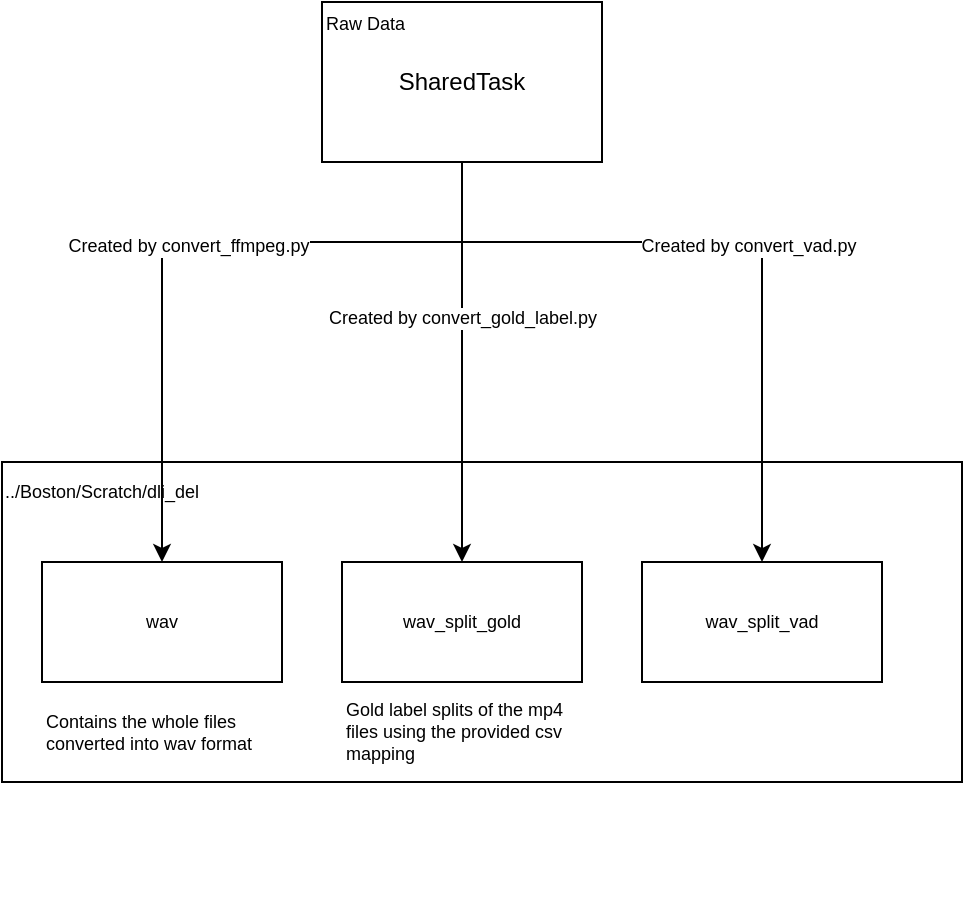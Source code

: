 <mxfile version="20.3.0" type="device" pages="2"><diagram id="Cfy5xg9TLWetqrU5CtBQ" name="Page-1"><mxGraphModel dx="916" dy="642" grid="1" gridSize="10" guides="1" tooltips="1" connect="1" arrows="1" fold="1" page="1" pageScale="1" pageWidth="850" pageHeight="1100" math="0" shadow="0"><root><mxCell id="0"/><mxCell id="1" parent="0"/><mxCell id="orbIjrZo6Uk2jjMzCAEi-3" value="" style="group" vertex="1" connectable="0" parent="1"><mxGeometry x="320" y="40" width="140" height="80" as="geometry"/></mxCell><mxCell id="orbIjrZo6Uk2jjMzCAEi-1" value="SharedTask" style="rounded=0;whiteSpace=wrap;html=1;" vertex="1" parent="orbIjrZo6Uk2jjMzCAEi-3"><mxGeometry width="140" height="80" as="geometry"/></mxCell><mxCell id="orbIjrZo6Uk2jjMzCAEi-2" value="&lt;font style=&quot;font-size: 9px;&quot;&gt;Raw Data&lt;/font&gt;" style="text;html=1;strokeColor=none;fillColor=none;align=left;verticalAlign=middle;whiteSpace=wrap;rounded=0;" vertex="1" parent="orbIjrZo6Uk2jjMzCAEi-3"><mxGeometry width="70" height="20" as="geometry"/></mxCell><mxCell id="orbIjrZo6Uk2jjMzCAEi-7" value="" style="group" vertex="1" connectable="0" parent="1"><mxGeometry x="160" y="200" width="480" height="300" as="geometry"/></mxCell><mxCell id="orbIjrZo6Uk2jjMzCAEi-12" value="" style="group" vertex="1" connectable="0" parent="orbIjrZo6Uk2jjMzCAEi-7"><mxGeometry y="70" width="480" height="230" as="geometry"/></mxCell><mxCell id="orbIjrZo6Uk2jjMzCAEi-5" value="" style="rounded=0;whiteSpace=wrap;html=1;fontSize=9;" vertex="1" parent="orbIjrZo6Uk2jjMzCAEi-12"><mxGeometry width="480" height="160" as="geometry"/></mxCell><mxCell id="orbIjrZo6Uk2jjMzCAEi-8" value="wav" style="rounded=0;whiteSpace=wrap;html=1;fontSize=9;" vertex="1" parent="orbIjrZo6Uk2jjMzCAEi-12"><mxGeometry x="20" y="50" width="120" height="60" as="geometry"/></mxCell><mxCell id="orbIjrZo6Uk2jjMzCAEi-9" value="wav_split_gold" style="rounded=0;whiteSpace=wrap;html=1;fontSize=9;" vertex="1" parent="orbIjrZo6Uk2jjMzCAEi-12"><mxGeometry x="170" y="50" width="120" height="60" as="geometry"/></mxCell><mxCell id="orbIjrZo6Uk2jjMzCAEi-10" value="wav_split_vad" style="rounded=0;whiteSpace=wrap;html=1;fontSize=9;" vertex="1" parent="orbIjrZo6Uk2jjMzCAEi-12"><mxGeometry x="320" y="50" width="120" height="60" as="geometry"/></mxCell><mxCell id="orbIjrZo6Uk2jjMzCAEi-6" value="../Boston/Scratch/dli_del" style="text;html=1;strokeColor=none;fillColor=none;align=center;verticalAlign=middle;whiteSpace=wrap;rounded=0;fontSize=9;" vertex="1" parent="orbIjrZo6Uk2jjMzCAEi-12"><mxGeometry width="100" height="30" as="geometry"/></mxCell><mxCell id="orbIjrZo6Uk2jjMzCAEi-20" value="Contains the whole files converted into wav format" style="text;html=1;strokeColor=none;fillColor=none;align=left;verticalAlign=middle;whiteSpace=wrap;rounded=0;fontSize=9;" vertex="1" parent="orbIjrZo6Uk2jjMzCAEi-12"><mxGeometry x="20" y="110" width="120" height="50" as="geometry"/></mxCell><mxCell id="orbIjrZo6Uk2jjMzCAEi-21" value="Gold label splits of the mp4 files using the provided csv mapping" style="text;html=1;strokeColor=none;fillColor=none;align=left;verticalAlign=middle;whiteSpace=wrap;rounded=0;fontSize=9;" vertex="1" parent="orbIjrZo6Uk2jjMzCAEi-12"><mxGeometry x="170" y="110" width="120" height="50" as="geometry"/></mxCell><mxCell id="orbIjrZo6Uk2jjMzCAEi-11" style="edgeStyle=orthogonalEdgeStyle;rounded=0;orthogonalLoop=1;jettySize=auto;html=1;exitX=0.5;exitY=1;exitDx=0;exitDy=0;entryX=0.5;entryY=0;entryDx=0;entryDy=0;fontSize=9;" edge="1" parent="1" source="orbIjrZo6Uk2jjMzCAEi-1" target="orbIjrZo6Uk2jjMzCAEi-8"><mxGeometry relative="1" as="geometry"><Array as="points"><mxPoint x="390" y="160"/><mxPoint x="240" y="160"/></Array></mxGeometry></mxCell><mxCell id="orbIjrZo6Uk2jjMzCAEi-15" value="Created by convert_ffmpeg.py" style="edgeLabel;html=1;align=center;verticalAlign=middle;resizable=0;points=[];fontSize=9;" vertex="1" connectable="0" parent="orbIjrZo6Uk2jjMzCAEi-11"><mxGeometry x="0.011" y="2" relative="1" as="geometry"><mxPoint as="offset"/></mxGeometry></mxCell><mxCell id="orbIjrZo6Uk2jjMzCAEi-13" style="edgeStyle=orthogonalEdgeStyle;rounded=0;orthogonalLoop=1;jettySize=auto;html=1;exitX=0.5;exitY=1;exitDx=0;exitDy=0;fontSize=9;" edge="1" parent="1" source="orbIjrZo6Uk2jjMzCAEi-1" target="orbIjrZo6Uk2jjMzCAEi-9"><mxGeometry relative="1" as="geometry"/></mxCell><mxCell id="orbIjrZo6Uk2jjMzCAEi-16" value="Created by convert_gold_label.py" style="edgeLabel;html=1;align=center;verticalAlign=middle;resizable=0;points=[];fontSize=9;" vertex="1" connectable="0" parent="orbIjrZo6Uk2jjMzCAEi-13"><mxGeometry x="-0.227" relative="1" as="geometry"><mxPoint as="offset"/></mxGeometry></mxCell><mxCell id="orbIjrZo6Uk2jjMzCAEi-14" style="edgeStyle=orthogonalEdgeStyle;rounded=0;orthogonalLoop=1;jettySize=auto;html=1;exitX=0.5;exitY=1;exitDx=0;exitDy=0;fontSize=9;" edge="1" parent="1" source="orbIjrZo6Uk2jjMzCAEi-1" target="orbIjrZo6Uk2jjMzCAEi-10"><mxGeometry relative="1" as="geometry"><Array as="points"><mxPoint x="390" y="160"/><mxPoint x="540" y="160"/></Array></mxGeometry></mxCell><mxCell id="orbIjrZo6Uk2jjMzCAEi-17" value="Created by convert_vad.py" style="edgeLabel;html=1;align=center;verticalAlign=middle;resizable=0;points=[];fontSize=9;" vertex="1" connectable="0" parent="orbIjrZo6Uk2jjMzCAEi-14"><mxGeometry x="0.043" y="-2" relative="1" as="geometry"><mxPoint as="offset"/></mxGeometry></mxCell></root></mxGraphModel></diagram><diagram id="nVDLWJLM4MDkKugyde-I" name="ASR"><mxGraphModel dx="1106" dy="740" grid="1" gridSize="10" guides="1" tooltips="1" connect="1" arrows="1" fold="1" page="1" pageScale="1" pageWidth="850" pageHeight="1100" math="0" shadow="0"><root><mxCell id="0"/><mxCell id="1" parent="0"/></root></mxGraphModel></diagram></mxfile>
